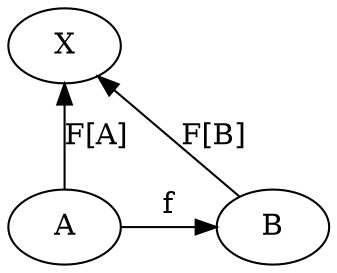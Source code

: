 digraph {
    X[group="upper"]
    X2[group="lower" style="invis"]

    A[group="upper"]
    B[group="lower"]

    {
      rank=same
       X -> X2[style="invis"]
    }


    {
      rank=same
       A -> B[label="f" class="disabled"]
    }

    X -> A[label="F[A]" class="start" dir="back"]
    X -> B[label="F[B]" class="goal" dir="back"]
    X2 -> B[style="invis"]
}
